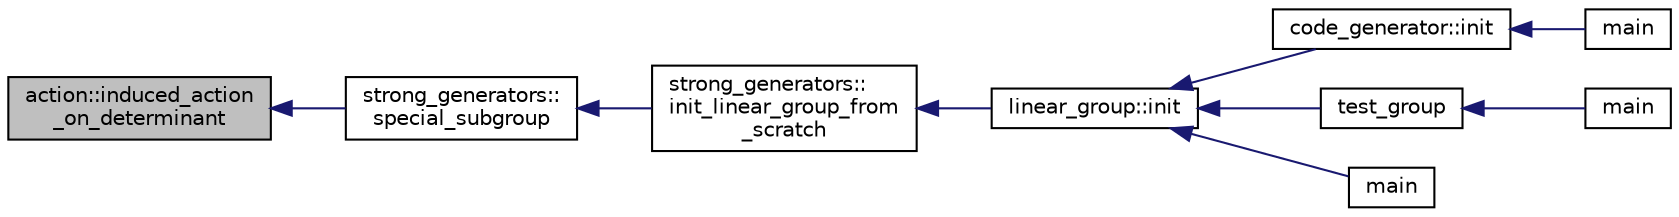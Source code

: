 digraph "action::induced_action_on_determinant"
{
  edge [fontname="Helvetica",fontsize="10",labelfontname="Helvetica",labelfontsize="10"];
  node [fontname="Helvetica",fontsize="10",shape=record];
  rankdir="LR";
  Node17503 [label="action::induced_action\l_on_determinant",height=0.2,width=0.4,color="black", fillcolor="grey75", style="filled", fontcolor="black"];
  Node17503 -> Node17504 [dir="back",color="midnightblue",fontsize="10",style="solid",fontname="Helvetica"];
  Node17504 [label="strong_generators::\lspecial_subgroup",height=0.2,width=0.4,color="black", fillcolor="white", style="filled",URL="$dc/d09/classstrong__generators.html#a78e9e4d012bb440194e2874c40ca9e29"];
  Node17504 -> Node17505 [dir="back",color="midnightblue",fontsize="10",style="solid",fontname="Helvetica"];
  Node17505 [label="strong_generators::\linit_linear_group_from\l_scratch",height=0.2,width=0.4,color="black", fillcolor="white", style="filled",URL="$dc/d09/classstrong__generators.html#ad47ecfb9c141b65ed6aca34231d5a0d2"];
  Node17505 -> Node17506 [dir="back",color="midnightblue",fontsize="10",style="solid",fontname="Helvetica"];
  Node17506 [label="linear_group::init",height=0.2,width=0.4,color="black", fillcolor="white", style="filled",URL="$df/d5a/classlinear__group.html#a8119aa9b882192ab422b12614b259f28"];
  Node17506 -> Node17507 [dir="back",color="midnightblue",fontsize="10",style="solid",fontname="Helvetica"];
  Node17507 [label="code_generator::init",height=0.2,width=0.4,color="black", fillcolor="white", style="filled",URL="$db/d37/classcode__generator.html#acfaa1e8badf6f30255203f499b130af8"];
  Node17507 -> Node17508 [dir="back",color="midnightblue",fontsize="10",style="solid",fontname="Helvetica"];
  Node17508 [label="main",height=0.2,width=0.4,color="black", fillcolor="white", style="filled",URL="$d4/d4f/codes_8_c.html#a217dbf8b442f20279ea00b898af96f52"];
  Node17506 -> Node17509 [dir="back",color="midnightblue",fontsize="10",style="solid",fontname="Helvetica"];
  Node17509 [label="test_group",height=0.2,width=0.4,color="black", fillcolor="white", style="filled",URL="$d8/d03/analyze__q__designs_8_c.html#ad03444358d0b46e7aa4d88a806b44925"];
  Node17509 -> Node17510 [dir="back",color="midnightblue",fontsize="10",style="solid",fontname="Helvetica"];
  Node17510 [label="main",height=0.2,width=0.4,color="black", fillcolor="white", style="filled",URL="$d8/d03/analyze__q__designs_8_c.html#a217dbf8b442f20279ea00b898af96f52"];
  Node17506 -> Node17511 [dir="back",color="midnightblue",fontsize="10",style="solid",fontname="Helvetica"];
  Node17511 [label="main",height=0.2,width=0.4,color="black", fillcolor="white", style="filled",URL="$da/dd5/subspace__orbits__main_8_c.html#a217dbf8b442f20279ea00b898af96f52"];
}
